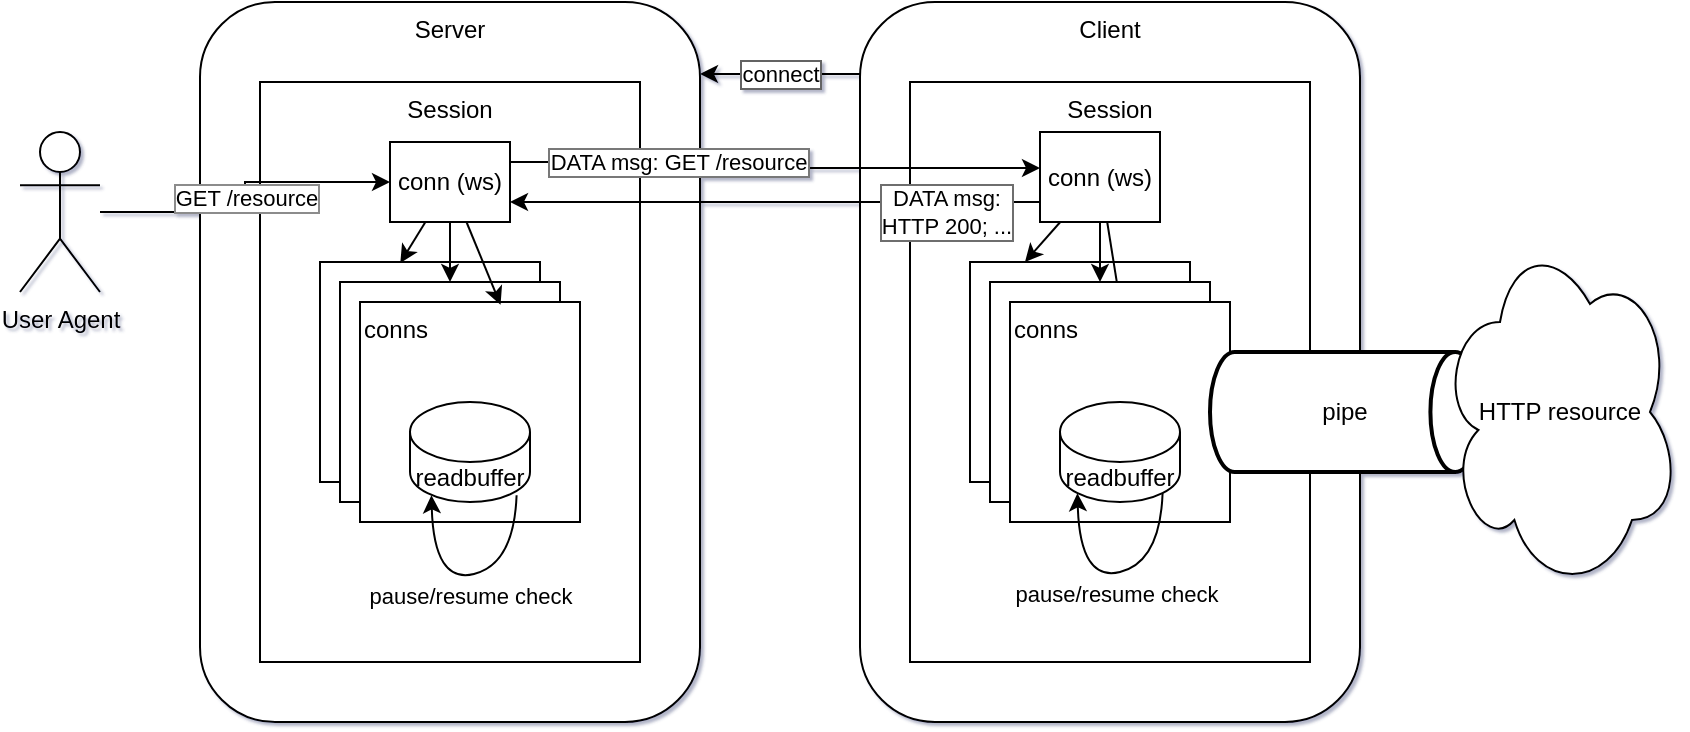<mxfile version="20.1.1" type="device"><diagram id="nCL-iy_svJciJH2l6pGy" name="Page-1"><mxGraphModel dx="1741" dy="892" grid="1" gridSize="10" guides="1" tooltips="1" connect="1" arrows="1" fold="1" page="1" pageScale="1" pageWidth="850" pageHeight="1100" background="#FFFFFF" math="0" shadow="1"><root><mxCell id="0"/><mxCell id="1" parent="0"/><mxCell id="vofFiOPMrHw_lVNIWnfx-1" value="Server" style="rounded=1;whiteSpace=wrap;html=1;verticalAlign=top;" parent="1" vertex="1"><mxGeometry x="130" y="140" width="250" height="360" as="geometry"/></mxCell><mxCell id="vofFiOPMrHw_lVNIWnfx-15" value="connect" style="edgeStyle=orthogonalEdgeStyle;rounded=0;orthogonalLoop=1;jettySize=auto;html=1;labelBorderColor=#636363;" parent="1" edge="1"><mxGeometry relative="1" as="geometry"><mxPoint x="380" y="176" as="targetPoint"/><Array as="points"><mxPoint x="450" y="176"/><mxPoint x="450" y="176"/></Array><mxPoint x="460" y="176" as="sourcePoint"/></mxGeometry></mxCell><mxCell id="vofFiOPMrHw_lVNIWnfx-2" value="Client" style="rounded=1;whiteSpace=wrap;html=1;verticalAlign=top;" parent="1" vertex="1"><mxGeometry x="460" y="140" width="250" height="360" as="geometry"/></mxCell><mxCell id="vofFiOPMrHw_lVNIWnfx-9" value="User Agent" style="shape=umlActor;verticalLabelPosition=bottom;verticalAlign=top;html=1;outlineConnect=0;" parent="1" vertex="1"><mxGeometry x="40" y="205" width="40" height="80" as="geometry"/></mxCell><mxCell id="vofFiOPMrHw_lVNIWnfx-25" value="Session" style="rounded=0;whiteSpace=wrap;html=1;verticalAlign=top;" parent="1" vertex="1"><mxGeometry x="160" y="180" width="190" height="290" as="geometry"/></mxCell><mxCell id="vofFiOPMrHw_lVNIWnfx-26" value="Session" style="rounded=0;whiteSpace=wrap;html=1;verticalAlign=top;" parent="1" vertex="1"><mxGeometry x="485" y="180" width="200" height="290" as="geometry"/></mxCell><mxCell id="X80_2qzcmpeS6Qt_UPj3-44" style="edgeStyle=none;rounded=0;orthogonalLoop=1;jettySize=auto;html=1;entryX=0.365;entryY=0.004;entryDx=0;entryDy=0;entryPerimeter=0;labelBorderColor=#636363;" edge="1" parent="1" source="X80_2qzcmpeS6Qt_UPj3-3" target="X80_2qzcmpeS6Qt_UPj3-4"><mxGeometry relative="1" as="geometry"/></mxCell><mxCell id="X80_2qzcmpeS6Qt_UPj3-3" value="conn (ws)" style="rounded=0;whiteSpace=wrap;html=1;" vertex="1" parent="1"><mxGeometry x="225" y="210" width="60" height="40" as="geometry"/></mxCell><mxCell id="X80_2qzcmpeS6Qt_UPj3-4" value="" style="rounded=0;whiteSpace=wrap;html=1;" vertex="1" parent="1"><mxGeometry x="190" y="270" width="110" height="110" as="geometry"/></mxCell><mxCell id="X80_2qzcmpeS6Qt_UPj3-5" value="" style="rounded=0;whiteSpace=wrap;html=1;" vertex="1" parent="1"><mxGeometry x="200" y="280" width="110" height="110" as="geometry"/></mxCell><mxCell id="X80_2qzcmpeS6Qt_UPj3-6" value="conns" style="rounded=0;whiteSpace=wrap;html=1;verticalAlign=top;align=left;" vertex="1" parent="1"><mxGeometry x="210" y="290" width="110" height="110" as="geometry"/></mxCell><mxCell id="X80_2qzcmpeS6Qt_UPj3-13" value="" style="rounded=0;whiteSpace=wrap;html=1;" vertex="1" parent="1"><mxGeometry x="515" y="270" width="110" height="110" as="geometry"/></mxCell><mxCell id="X80_2qzcmpeS6Qt_UPj3-26" style="edgeStyle=orthogonalEdgeStyle;rounded=0;orthogonalLoop=1;jettySize=auto;html=1;exitX=0;exitY=0.5;exitDx=0;exitDy=0;" edge="1" parent="1" source="X80_2qzcmpeS6Qt_UPj3-16"><mxGeometry relative="1" as="geometry"><mxPoint x="285" y="240" as="targetPoint"/><Array as="points"><mxPoint x="550" y="240"/><mxPoint x="285" y="240"/></Array></mxGeometry></mxCell><mxCell id="X80_2qzcmpeS6Qt_UPj3-36" value="DATA msg:&lt;br&gt;HTTP 200; ..." style="edgeLabel;html=1;align=center;verticalAlign=middle;resizable=0;points=[];labelBorderColor=#6E6E6E;" vertex="1" connectable="0" parent="X80_2qzcmpeS6Qt_UPj3-26"><mxGeometry x="-0.712" y="-2" relative="1" as="geometry"><mxPoint x="-20" y="7" as="offset"/></mxGeometry></mxCell><mxCell id="X80_2qzcmpeS6Qt_UPj3-40" style="rounded=0;orthogonalLoop=1;jettySize=auto;html=1;entryX=0.25;entryY=0;entryDx=0;entryDy=0;labelBorderColor=#636363;" edge="1" parent="1" source="X80_2qzcmpeS6Qt_UPj3-16" target="X80_2qzcmpeS6Qt_UPj3-13"><mxGeometry relative="1" as="geometry"/></mxCell><mxCell id="X80_2qzcmpeS6Qt_UPj3-42" style="edgeStyle=none;rounded=0;orthogonalLoop=1;jettySize=auto;html=1;labelBorderColor=#636363;" edge="1" parent="1" source="X80_2qzcmpeS6Qt_UPj3-16" target="X80_2qzcmpeS6Qt_UPj3-18"><mxGeometry relative="1" as="geometry"/></mxCell><mxCell id="X80_2qzcmpeS6Qt_UPj3-43" style="edgeStyle=none;rounded=0;orthogonalLoop=1;jettySize=auto;html=1;entryX=0.5;entryY=0;entryDx=0;entryDy=0;labelBorderColor=#636363;" edge="1" parent="1" source="X80_2qzcmpeS6Qt_UPj3-16" target="X80_2qzcmpeS6Qt_UPj3-19"><mxGeometry relative="1" as="geometry"/></mxCell><mxCell id="X80_2qzcmpeS6Qt_UPj3-16" value="conn (ws)" style="rounded=0;whiteSpace=wrap;html=1;" vertex="1" parent="1"><mxGeometry x="550" y="205" width="60" height="45" as="geometry"/></mxCell><mxCell id="X80_2qzcmpeS6Qt_UPj3-18" value="" style="rounded=0;whiteSpace=wrap;html=1;" vertex="1" parent="1"><mxGeometry x="525" y="280" width="110" height="110" as="geometry"/></mxCell><mxCell id="X80_2qzcmpeS6Qt_UPj3-19" value="conns" style="rounded=0;whiteSpace=wrap;html=1;verticalAlign=top;align=left;" vertex="1" parent="1"><mxGeometry x="535" y="290" width="110" height="110" as="geometry"/></mxCell><mxCell id="X80_2qzcmpeS6Qt_UPj3-1" value="readbuffer" style="shape=cylinder3;whiteSpace=wrap;html=1;boundedLbl=1;backgroundOutline=1;size=15;" vertex="1" parent="1"><mxGeometry x="560" y="340" width="60" height="50" as="geometry"/></mxCell><mxCell id="X80_2qzcmpeS6Qt_UPj3-27" value="pipe" style="strokeWidth=2;html=1;shape=mxgraph.flowchart.direct_data;whiteSpace=wrap;" vertex="1" parent="1"><mxGeometry x="635" y="315" width="135" height="60" as="geometry"/></mxCell><mxCell id="X80_2qzcmpeS6Qt_UPj3-28" value="pause/resume check" style="curved=1;endArrow=classic;html=1;rounded=0;exitX=0.855;exitY=1;exitDx=0;exitDy=-4.35;entryX=0.145;entryY=1;entryDx=0;entryDy=-4.35;exitPerimeter=0;entryPerimeter=0;" edge="1" parent="1" source="X80_2qzcmpeS6Qt_UPj3-1" target="X80_2qzcmpeS6Qt_UPj3-1"><mxGeometry y="10" width="50" height="50" relative="1" as="geometry"><mxPoint x="540" y="540" as="sourcePoint"/><mxPoint x="590" y="490" as="targetPoint"/><Array as="points"><mxPoint x="610" y="420"/><mxPoint x="570" y="430"/></Array><mxPoint as="offset"/></mxGeometry></mxCell><mxCell id="X80_2qzcmpeS6Qt_UPj3-24" style="edgeStyle=orthogonalEdgeStyle;rounded=0;orthogonalLoop=1;jettySize=auto;html=1;" edge="1" parent="1" source="X80_2qzcmpeS6Qt_UPj3-3"><mxGeometry relative="1" as="geometry"><mxPoint x="550" y="223" as="targetPoint"/><Array as="points"><mxPoint x="418" y="220"/><mxPoint x="418" y="223"/></Array></mxGeometry></mxCell><mxCell id="X80_2qzcmpeS6Qt_UPj3-35" value="DATA msg: GET /resource" style="edgeLabel;html=1;align=center;verticalAlign=middle;resizable=0;points=[];labelBorderColor=#787878;" vertex="1" connectable="0" parent="X80_2qzcmpeS6Qt_UPj3-24"><mxGeometry x="-0.775" y="-1" relative="1" as="geometry"><mxPoint x="54" y="-1" as="offset"/></mxGeometry></mxCell><mxCell id="vofFiOPMrHw_lVNIWnfx-47" value="readbuffer" style="shape=cylinder3;whiteSpace=wrap;html=1;boundedLbl=1;backgroundOutline=1;size=15;" parent="1" vertex="1"><mxGeometry x="235" y="340" width="60" height="50" as="geometry"/></mxCell><mxCell id="X80_2qzcmpeS6Qt_UPj3-31" value="pause/resume check" style="curved=1;endArrow=classic;html=1;rounded=0;exitX=0.855;exitY=1;exitDx=0;exitDy=-4.35;entryX=0.145;entryY=1;entryDx=0;entryDy=-4.35;exitPerimeter=0;entryPerimeter=0;" edge="1" parent="1"><mxGeometry y="10" width="50" height="50" relative="1" as="geometry"><mxPoint x="288.3" y="386.65" as="sourcePoint"/><mxPoint x="245.7" y="386.65" as="targetPoint"/><Array as="points"><mxPoint x="287" y="421"/><mxPoint x="247" y="431"/></Array><mxPoint as="offset"/></mxGeometry></mxCell><mxCell id="vofFiOPMrHw_lVNIWnfx-8" value="HTTP resource" style="ellipse;shape=cloud;whiteSpace=wrap;html=1;" parent="1" vertex="1"><mxGeometry x="750" y="255" width="120" height="180" as="geometry"/></mxCell><mxCell id="X80_2qzcmpeS6Qt_UPj3-32" style="edgeStyle=orthogonalEdgeStyle;rounded=0;orthogonalLoop=1;jettySize=auto;html=1;exitX=0.5;exitY=1;exitDx=0;exitDy=0;" edge="1" parent="1" source="vofFiOPMrHw_lVNIWnfx-25" target="vofFiOPMrHw_lVNIWnfx-25"><mxGeometry relative="1" as="geometry"/></mxCell><mxCell id="X80_2qzcmpeS6Qt_UPj3-33" value="GET /resource" style="edgeStyle=orthogonalEdgeStyle;rounded=0;orthogonalLoop=1;jettySize=auto;html=1;entryX=0;entryY=0.5;entryDx=0;entryDy=0;labelBorderColor=#8C8C8C;" edge="1" parent="1" source="vofFiOPMrHw_lVNIWnfx-9" target="X80_2qzcmpeS6Qt_UPj3-3"><mxGeometry relative="1" as="geometry"/></mxCell><mxCell id="X80_2qzcmpeS6Qt_UPj3-45" style="edgeStyle=none;rounded=0;orthogonalLoop=1;jettySize=auto;html=1;entryX=0.5;entryY=0;entryDx=0;entryDy=0;labelBorderColor=#636363;" edge="1" parent="1" source="X80_2qzcmpeS6Qt_UPj3-3" target="X80_2qzcmpeS6Qt_UPj3-5"><mxGeometry relative="1" as="geometry"/></mxCell><mxCell id="X80_2qzcmpeS6Qt_UPj3-46" style="edgeStyle=none;rounded=0;orthogonalLoop=1;jettySize=auto;html=1;entryX=0.639;entryY=0.013;entryDx=0;entryDy=0;entryPerimeter=0;labelBorderColor=#636363;" edge="1" parent="1" source="X80_2qzcmpeS6Qt_UPj3-3" target="X80_2qzcmpeS6Qt_UPj3-6"><mxGeometry relative="1" as="geometry"/></mxCell></root></mxGraphModel></diagram></mxfile>